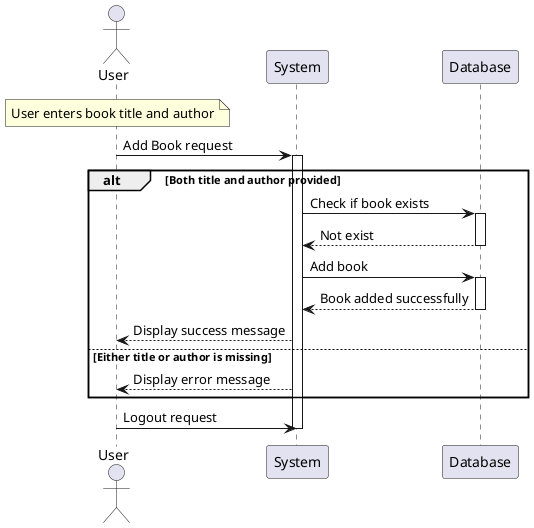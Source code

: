 @startuml

actor User

note over User: User enters book title and author
User -> System: Add Book request
activate System

alt Both title and author provided
  System -> Database: Check if book exists
  activate Database
    Database --> System: Not exist
  deactivate Database

  System -> Database: Add book
  activate Database
    Database --> System: Book added successfully
  deactivate Database

  System --> User: Display success message
else Either title or author is missing
  System --> User: Display error message
end

User -> System: Logout request
deactivate System

@enduml